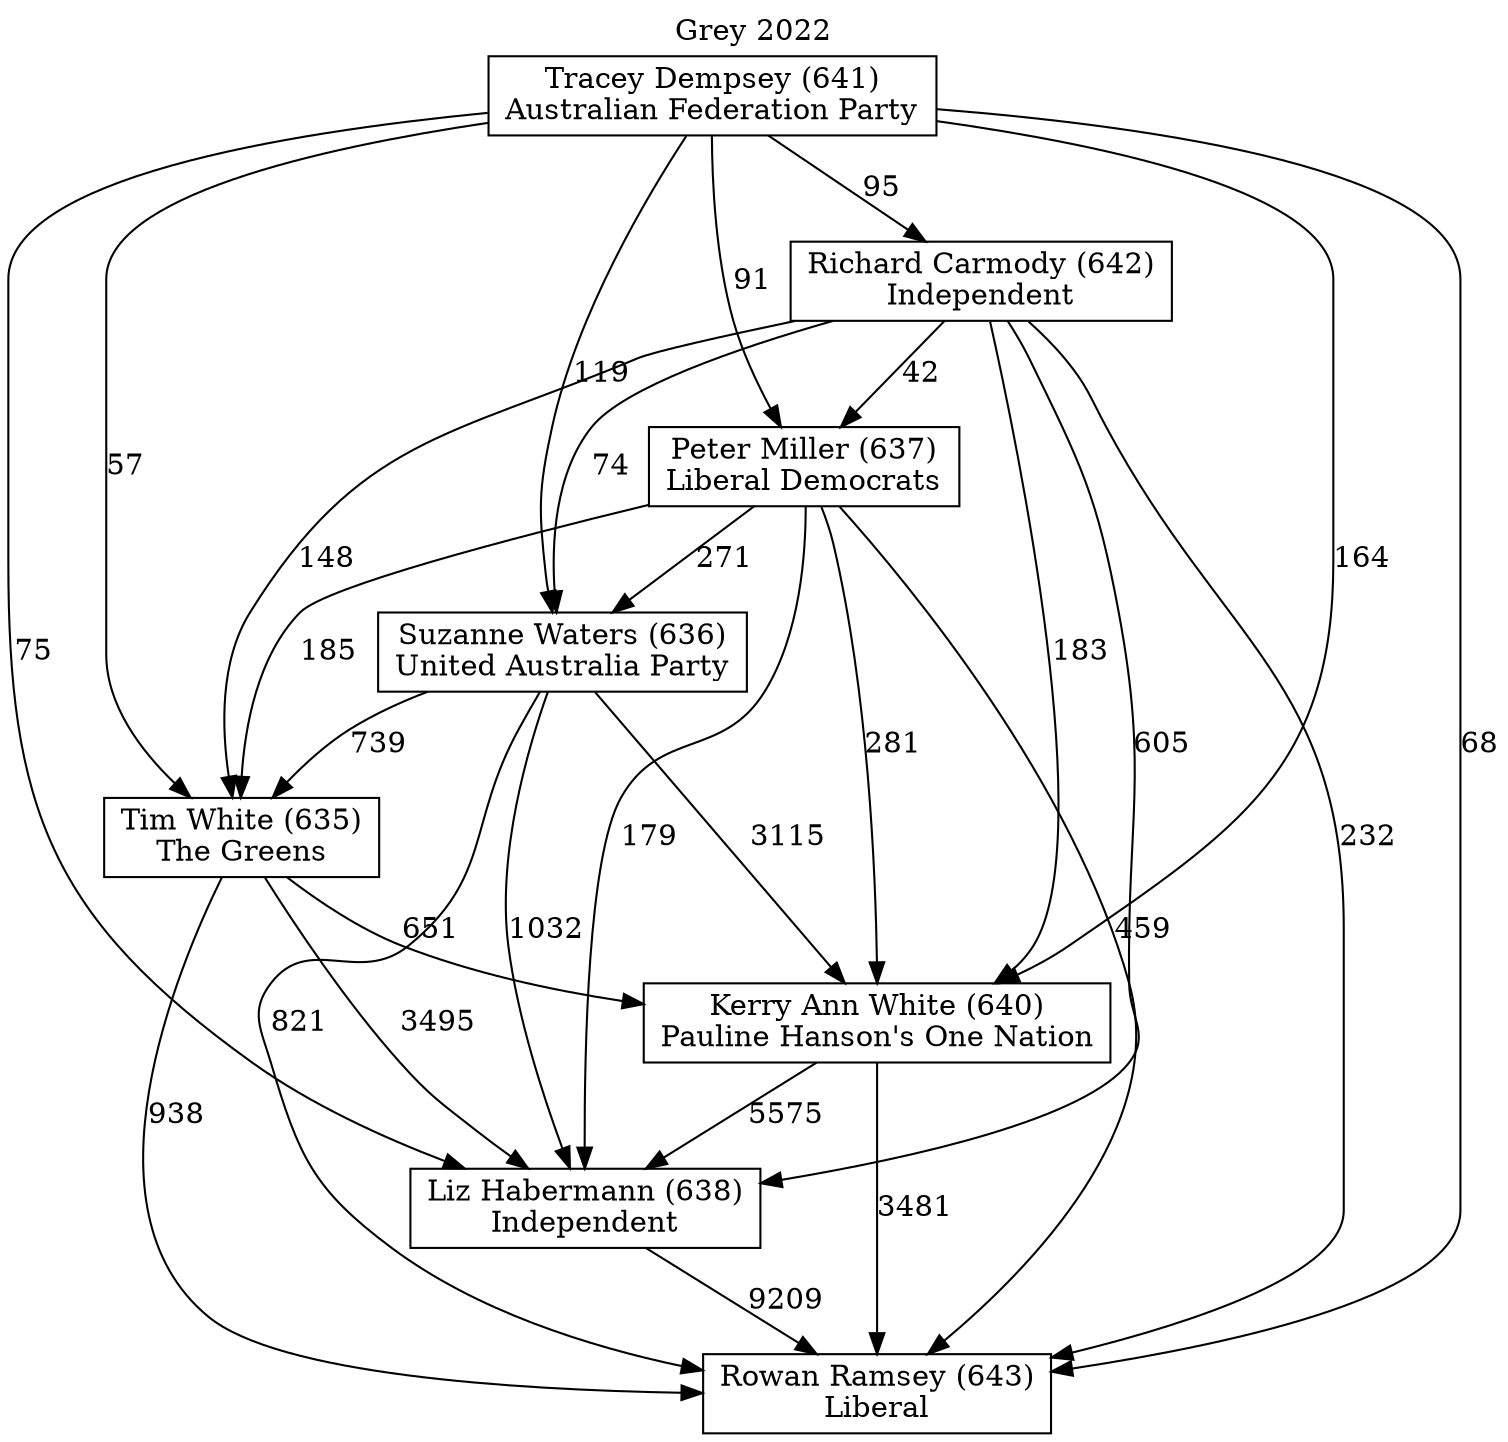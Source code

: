 // House preference flow
digraph "Rowan Ramsey (643)_Grey_2022" {
	graph [label="Grey 2022" labelloc=t mclimit=10]
	node [shape=box]
	"Rowan Ramsey (643)" [label="Rowan Ramsey (643)
Liberal"]
	"Liz Habermann (638)" [label="Liz Habermann (638)
Independent"]
	"Kerry Ann White (640)" [label="Kerry Ann White (640)
Pauline Hanson's One Nation"]
	"Tim White (635)" [label="Tim White (635)
The Greens"]
	"Suzanne Waters (636)" [label="Suzanne Waters (636)
United Australia Party"]
	"Peter Miller (637)" [label="Peter Miller (637)
Liberal Democrats"]
	"Richard Carmody (642)" [label="Richard Carmody (642)
Independent"]
	"Tracey Dempsey (641)" [label="Tracey Dempsey (641)
Australian Federation Party"]
	"Liz Habermann (638)" -> "Rowan Ramsey (643)" [label=9209]
	"Kerry Ann White (640)" -> "Liz Habermann (638)" [label=5575]
	"Tim White (635)" -> "Kerry Ann White (640)" [label=651]
	"Suzanne Waters (636)" -> "Tim White (635)" [label=739]
	"Peter Miller (637)" -> "Suzanne Waters (636)" [label=271]
	"Richard Carmody (642)" -> "Peter Miller (637)" [label=42]
	"Tracey Dempsey (641)" -> "Richard Carmody (642)" [label=95]
	"Kerry Ann White (640)" -> "Rowan Ramsey (643)" [label=3481]
	"Tim White (635)" -> "Rowan Ramsey (643)" [label=938]
	"Suzanne Waters (636)" -> "Rowan Ramsey (643)" [label=821]
	"Peter Miller (637)" -> "Rowan Ramsey (643)" [label=459]
	"Richard Carmody (642)" -> "Rowan Ramsey (643)" [label=232]
	"Tracey Dempsey (641)" -> "Rowan Ramsey (643)" [label=68]
	"Tracey Dempsey (641)" -> "Peter Miller (637)" [label=91]
	"Richard Carmody (642)" -> "Suzanne Waters (636)" [label=74]
	"Tracey Dempsey (641)" -> "Suzanne Waters (636)" [label=119]
	"Peter Miller (637)" -> "Tim White (635)" [label=185]
	"Richard Carmody (642)" -> "Tim White (635)" [label=148]
	"Tracey Dempsey (641)" -> "Tim White (635)" [label=57]
	"Suzanne Waters (636)" -> "Kerry Ann White (640)" [label=3115]
	"Peter Miller (637)" -> "Kerry Ann White (640)" [label=281]
	"Richard Carmody (642)" -> "Kerry Ann White (640)" [label=183]
	"Tracey Dempsey (641)" -> "Kerry Ann White (640)" [label=164]
	"Tim White (635)" -> "Liz Habermann (638)" [label=3495]
	"Suzanne Waters (636)" -> "Liz Habermann (638)" [label=1032]
	"Peter Miller (637)" -> "Liz Habermann (638)" [label=179]
	"Richard Carmody (642)" -> "Liz Habermann (638)" [label=605]
	"Tracey Dempsey (641)" -> "Liz Habermann (638)" [label=75]
}
